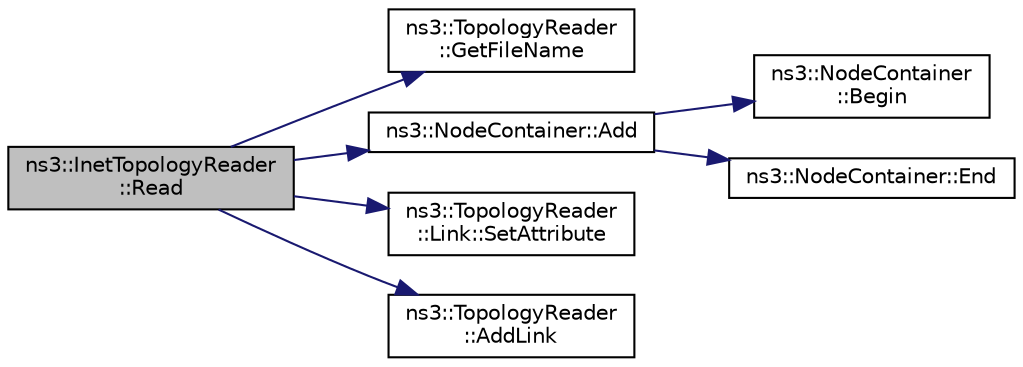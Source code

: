 digraph "ns3::InetTopologyReader::Read"
{
  edge [fontname="Helvetica",fontsize="10",labelfontname="Helvetica",labelfontsize="10"];
  node [fontname="Helvetica",fontsize="10",shape=record];
  rankdir="LR";
  Node1 [label="ns3::InetTopologyReader\l::Read",height=0.2,width=0.4,color="black", fillcolor="grey75", style="filled", fontcolor="black"];
  Node1 -> Node2 [color="midnightblue",fontsize="10",style="solid"];
  Node2 [label="ns3::TopologyReader\l::GetFileName",height=0.2,width=0.4,color="black", fillcolor="white", style="filled",URL="$d8/db4/classns3_1_1TopologyReader.html#a6d417b0d32aa613887596d769aee6c5d",tooltip="Returns the input file name. "];
  Node1 -> Node3 [color="midnightblue",fontsize="10",style="solid"];
  Node3 [label="ns3::NodeContainer::Add",height=0.2,width=0.4,color="black", fillcolor="white", style="filled",URL="$df/d97/classns3_1_1NodeContainer.html#aa60b3a0e70f2fb324e16ffcf8bf31fcb",tooltip="Append the contents of another NodeContainer to the end of this container. "];
  Node3 -> Node4 [color="midnightblue",fontsize="10",style="solid"];
  Node4 [label="ns3::NodeContainer\l::Begin",height=0.2,width=0.4,color="black", fillcolor="white", style="filled",URL="$df/d97/classns3_1_1NodeContainer.html#adf0f639aff139db107526288777eb533",tooltip="Get an iterator which refers to the first Node in the container. "];
  Node3 -> Node5 [color="midnightblue",fontsize="10",style="solid"];
  Node5 [label="ns3::NodeContainer::End",height=0.2,width=0.4,color="black", fillcolor="white", style="filled",URL="$df/d97/classns3_1_1NodeContainer.html#a8ea0bcac137597d192c5e6b95ca60464",tooltip="Get an iterator which indicates past-the-last Node in the container. "];
  Node1 -> Node6 [color="midnightblue",fontsize="10",style="solid"];
  Node6 [label="ns3::TopologyReader\l::Link::SetAttribute",height=0.2,width=0.4,color="black", fillcolor="white", style="filled",URL="$d2/d49/classns3_1_1TopologyReader_1_1Link.html#a4e36a88532cb6bb36b342aedf8b1d78f",tooltip="Sets an arbitrary link attribute. "];
  Node1 -> Node7 [color="midnightblue",fontsize="10",style="solid"];
  Node7 [label="ns3::TopologyReader\l::AddLink",height=0.2,width=0.4,color="black", fillcolor="white", style="filled",URL="$d8/db4/classns3_1_1TopologyReader.html#a0ecbd003f3e4c0c142720b20b8cfcbeb",tooltip="Adds a link to the topology. "];
}
